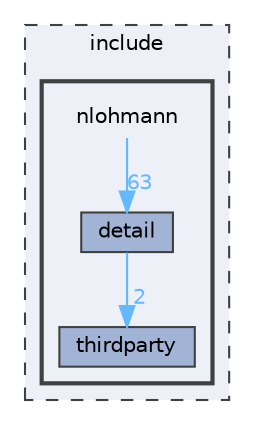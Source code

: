 digraph "E:/Code/Skola/Su/CProg/CProg-Project/include/nlohmann"
{
 // LATEX_PDF_SIZE
  bgcolor="transparent";
  edge [fontname=Helvetica,fontsize=10,labelfontname=Helvetica,labelfontsize=10];
  node [fontname=Helvetica,fontsize=10,shape=box,height=0.2,width=0.4];
  compound=true
  subgraph clusterdir_d44c64559bbebec7f509842c48db8b23 {
    graph [ bgcolor="#edf0f7", pencolor="grey25", label="include", fontname=Helvetica,fontsize=10 style="filled,dashed", URL="dir_d44c64559bbebec7f509842c48db8b23.html",tooltip=""]
  subgraph clusterdir_fa316d1ecd71465cbeab17f4208e6946 {
    graph [ bgcolor="#edf0f7", pencolor="grey25", label="", fontname=Helvetica,fontsize=10 style="filled,bold", URL="dir_fa316d1ecd71465cbeab17f4208e6946.html",tooltip=""]
    dir_fa316d1ecd71465cbeab17f4208e6946 [shape=plaintext, label="nlohmann"];
  dir_2b6972d6a6c3e784631d329d2725fa49 [label="detail", fillcolor="#a2b4d6", color="grey25", style="filled", URL="dir_2b6972d6a6c3e784631d329d2725fa49.html",tooltip=""];
  dir_18865115b1f97ee99743fb5d3c3b85c1 [label="thirdparty", fillcolor="#a2b4d6", color="grey25", style="filled", URL="dir_18865115b1f97ee99743fb5d3c3b85c1.html",tooltip=""];
  }
  }
  dir_fa316d1ecd71465cbeab17f4208e6946->dir_2b6972d6a6c3e784631d329d2725fa49 [headlabel="63", labeldistance=1.5 headhref="dir_000040_000028.html" href="dir_000040_000028.html" color="steelblue1" fontcolor="steelblue1"];
  dir_2b6972d6a6c3e784631d329d2725fa49->dir_18865115b1f97ee99743fb5d3c3b85c1 [headlabel="2", labeldistance=1.5 headhref="dir_000028_000051.html" href="dir_000028_000051.html" color="steelblue1" fontcolor="steelblue1"];
}
